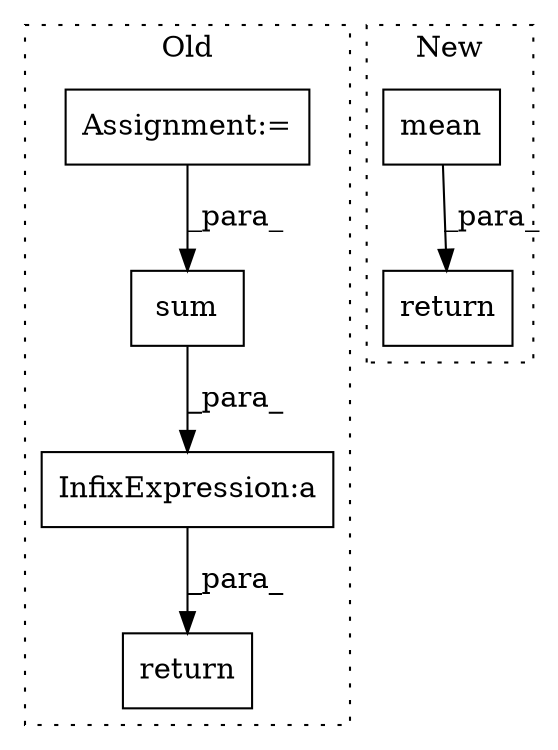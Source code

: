digraph G {
subgraph cluster0 {
1 [label="sum" a="32" s="1865,1878" l="4,1" shape="box"];
3 [label="InfixExpression:a" a="27" s="1879" l="3" shape="box"];
5 [label="return" a="41" s="1857" l="7" shape="box"];
6 [label="Assignment:=" a="7" s="1657" l="6" shape="box"];
label = "Old";
style="dotted";
}
subgraph cluster1 {
2 [label="mean" a="32" s="1507,1653" l="16,-5" shape="box"];
4 [label="return" a="41" s="1494" l="7" shape="box"];
label = "New";
style="dotted";
}
1 -> 3 [label="_para_"];
2 -> 4 [label="_para_"];
3 -> 5 [label="_para_"];
6 -> 1 [label="_para_"];
}